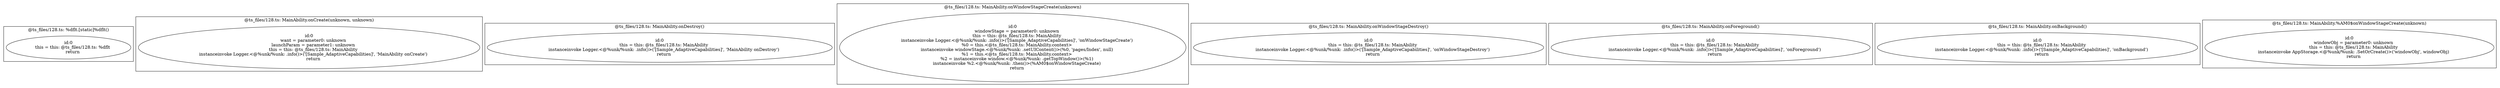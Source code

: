 digraph "128.ts" {
subgraph "cluster_@ts_files/128.ts: %dflt.[static]%dflt()" {
  label="@ts_files/128.ts: %dflt.[static]%dflt()";
  Node33750 [label="id:0
      this = this: @ts_files/128.ts: %dflt
      return"];
}
subgraph "cluster_@ts_files/128.ts: MainAbility.onCreate(unknown, unknown)" {
  label="@ts_files/128.ts: MainAbility.onCreate(unknown, unknown)";
  Node51850 [label="id:0
      want = parameter0: unknown
      launchParam = parameter1: unknown
      this = this: @ts_files/128.ts: MainAbility
      instanceinvoke Logger.<@%unk/%unk: .info()>('[Sample_AdaptiveCapabilities]', 'MainAbility onCreate')
      return"];
}
subgraph "cluster_@ts_files/128.ts: MainAbility.onDestroy()" {
  label="@ts_files/128.ts: MainAbility.onDestroy()";
  Node36910 [label="id:0
      this = this: @ts_files/128.ts: MainAbility
      instanceinvoke Logger.<@%unk/%unk: .info()>('[Sample_AdaptiveCapabilities]', 'MainAbility onDestroy')
      return"];
}
subgraph "cluster_@ts_files/128.ts: MainAbility.onWindowStageCreate(unknown)" {
  label="@ts_files/128.ts: MainAbility.onWindowStageCreate(unknown)";
  Node54570 [label="id:0
      windowStage = parameter0: unknown
      this = this: @ts_files/128.ts: MainAbility
      instanceinvoke Logger.<@%unk/%unk: .info()>('[Sample_AdaptiveCapabilities]', 'onWindowStageCreate')
      %0 = this.<@ts_files/128.ts: MainAbility.context>
      instanceinvoke windowStage.<@%unk/%unk: .setUIContent()>(%0, 'pages/Index', null)
      %1 = this.<@ts_files/128.ts: MainAbility.context>
      %2 = instanceinvoke window.<@%unk/%unk: .getTopWindow()>(%1)
      instanceinvoke %2.<@%unk/%unk: .then()>(%AM0$onWindowStageCreate)
      return"];
}
subgraph "cluster_@ts_files/128.ts: MainAbility.onWindowStageDestroy()" {
  label="@ts_files/128.ts: MainAbility.onWindowStageDestroy()";
  Node48230 [label="id:0
      this = this: @ts_files/128.ts: MainAbility
      instanceinvoke Logger.<@%unk/%unk: .info()>('[Sample_AdaptiveCapabilities]', 'onWindowStageDestroy')
      return"];
}
subgraph "cluster_@ts_files/128.ts: MainAbility.onForeground()" {
  label="@ts_files/128.ts: MainAbility.onForeground()";
  Node39960 [label="id:0
      this = this: @ts_files/128.ts: MainAbility
      instanceinvoke Logger.<@%unk/%unk: .info()>('[Sample_AdaptiveCapabilities]', 'onForeground')
      return"];
}
subgraph "cluster_@ts_files/128.ts: MainAbility.onBackground()" {
  label="@ts_files/128.ts: MainAbility.onBackground()";
  Node39690 [label="id:0
      this = this: @ts_files/128.ts: MainAbility
      instanceinvoke Logger.<@%unk/%unk: .info()>('[Sample_AdaptiveCapabilities]', 'onBackground')
      return"];
}
subgraph "cluster_@ts_files/128.ts: MainAbility.%AM0$onWindowStageCreate(unknown)" {
  label="@ts_files/128.ts: MainAbility.%AM0$onWindowStageCreate(unknown)";
  Node57200 [label="id:0
      windowObj = parameter0: unknown
      this = this: @ts_files/128.ts: MainAbility
      instanceinvoke AppStorage.<@%unk/%unk: .SetOrCreate()>('windowObj', windowObj)
      return"];
}
}
